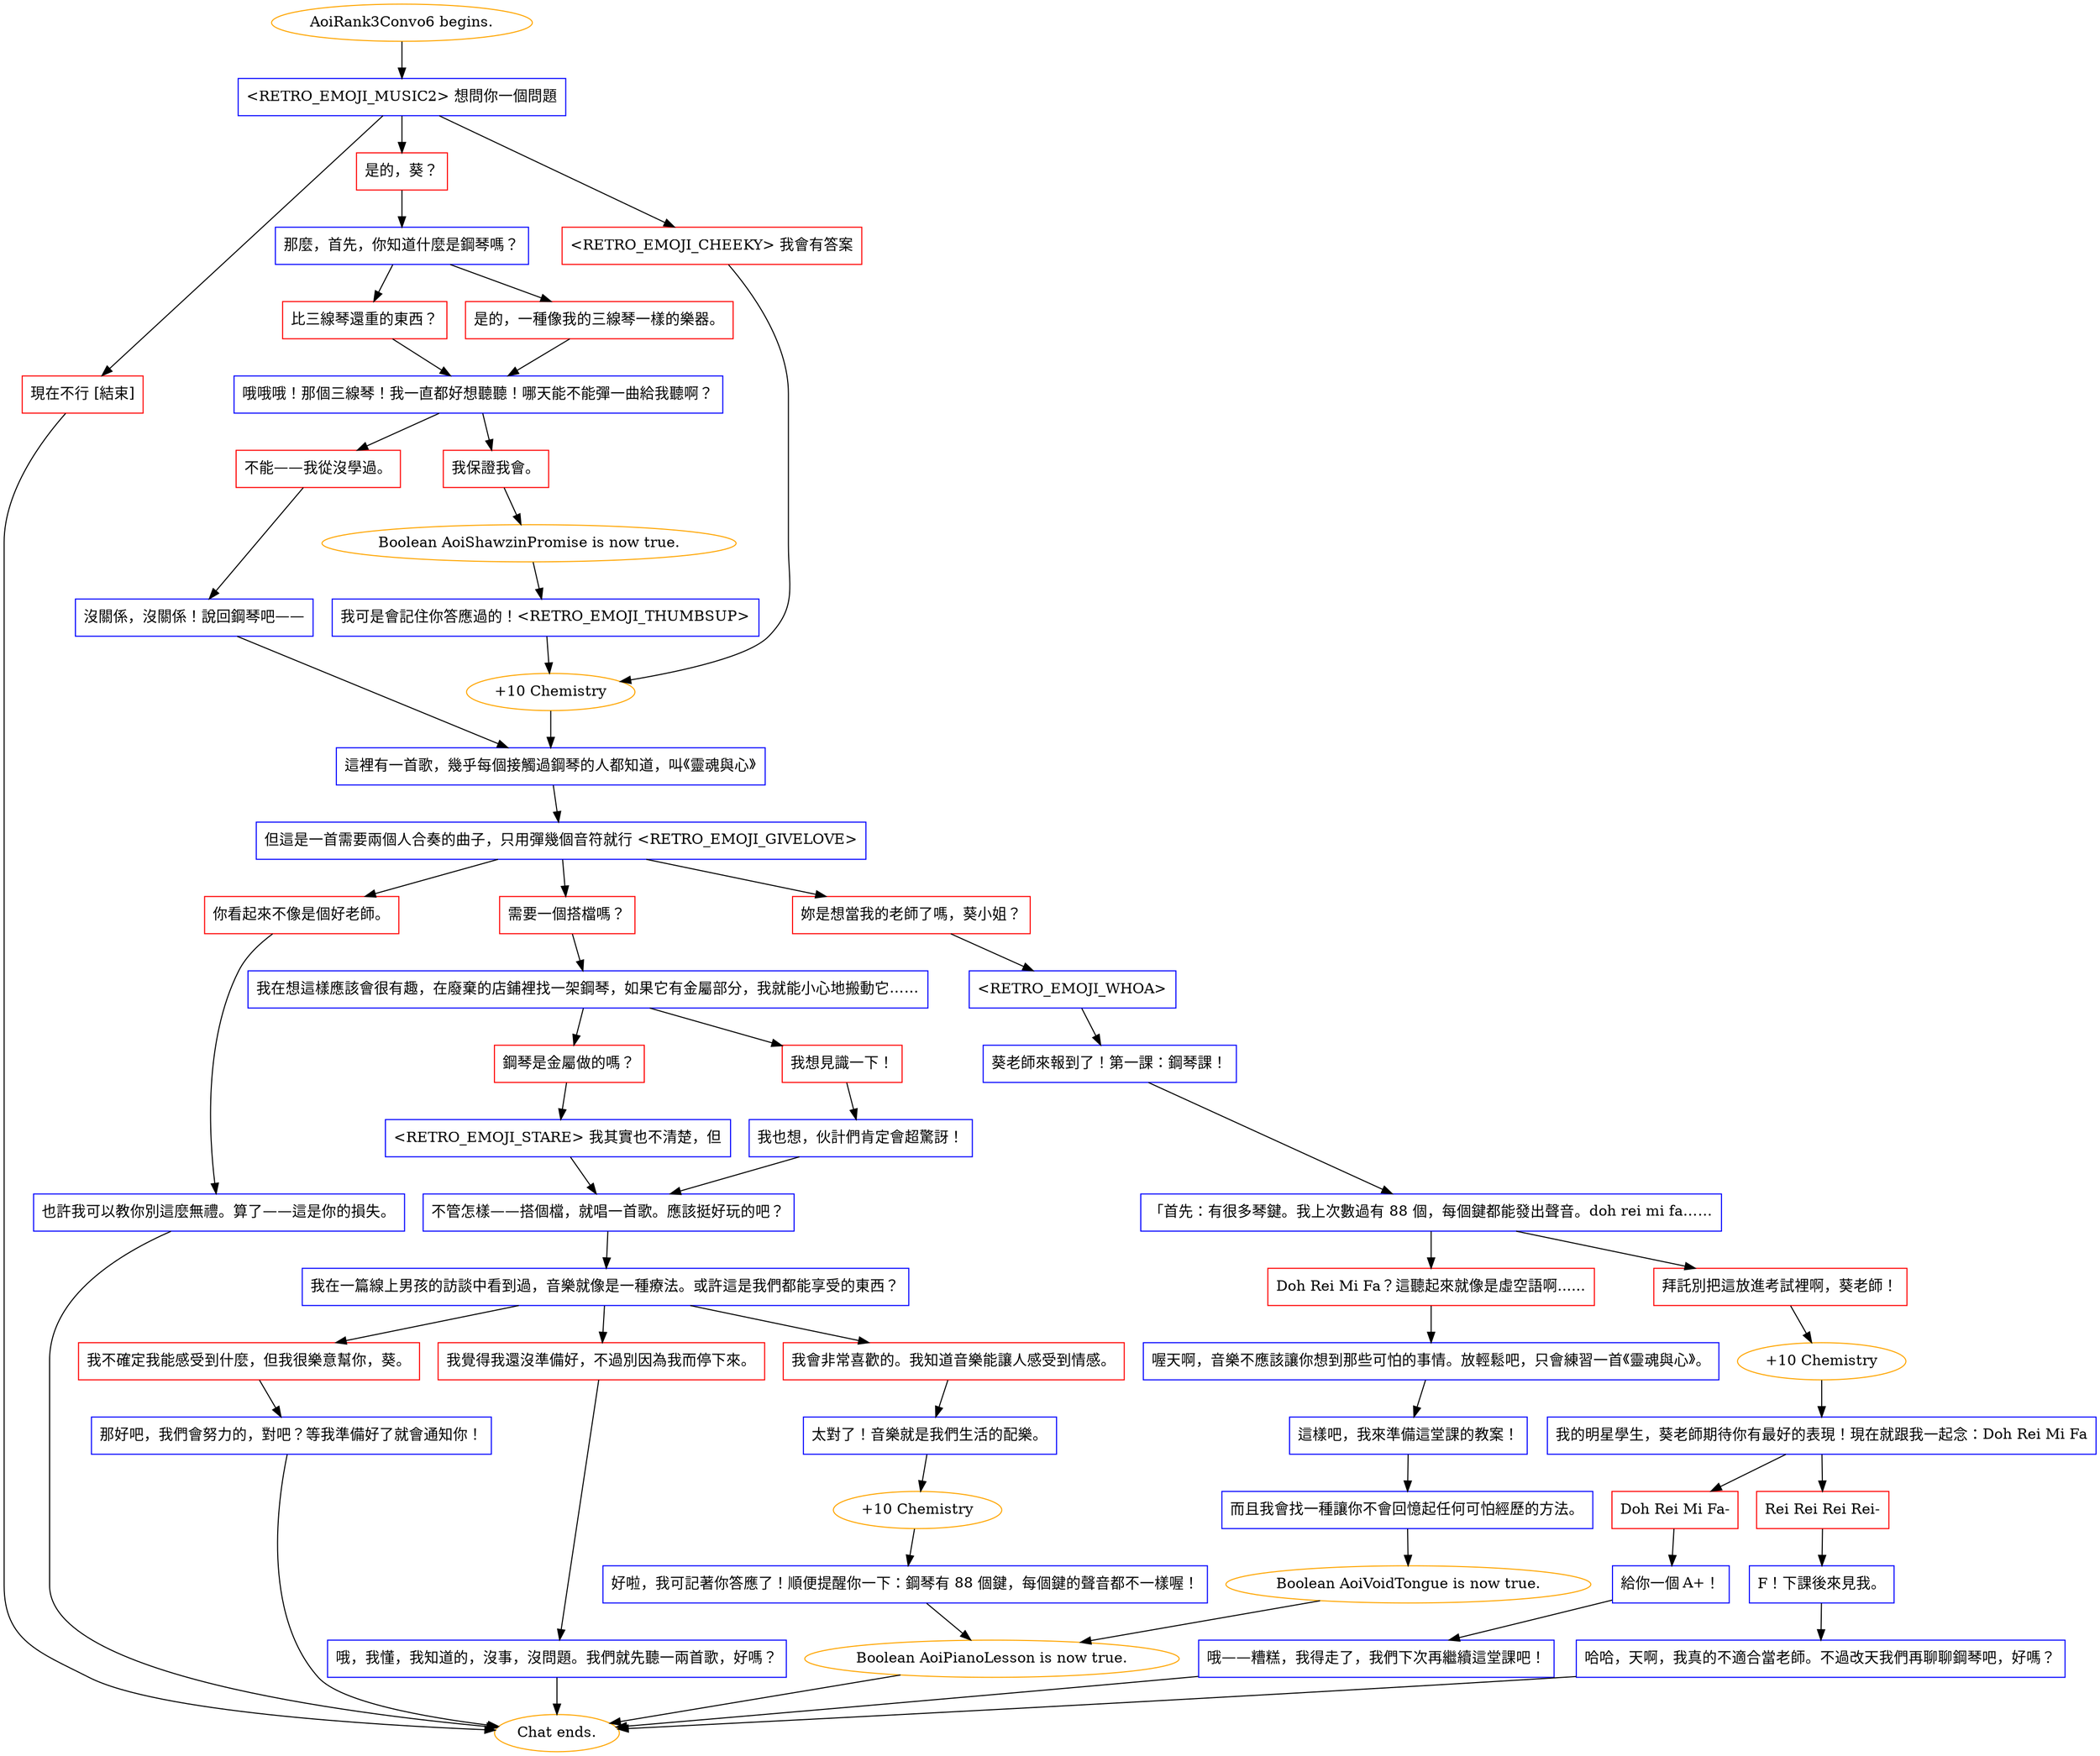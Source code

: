 digraph {
	"AoiRank3Convo6 begins." [color=orange];
		"AoiRank3Convo6 begins." -> j2860747401;
	j2860747401 [label="<RETRO_EMOJI_MUSIC2> 想問你一個問題",shape=box,color=blue];
		j2860747401 -> j3768708933;
		j2860747401 -> j4031959503;
		j2860747401 -> j4015815747;
	j3768708933 [label="<RETRO_EMOJI_CHEEKY> 我會有答案",shape=box,color=red];
		j3768708933 -> j3955059342;
	j4031959503 [label="是的，葵？",shape=box,color=red];
		j4031959503 -> j2537409626;
	j4015815747 [label="現在不行 [結束]",shape=box,color=red];
		j4015815747 -> "Chat ends.";
	j3955059342 [label="+10 Chemistry",color=orange];
		j3955059342 -> j1268748331;
	j2537409626 [label="那麼，首先，你知道什麼是鋼琴嗎？",shape=box,color=blue];
		j2537409626 -> j2270144172;
		j2537409626 -> j3898356079;
	"Chat ends." [color=orange];
	j1268748331 [label="這裡有一首歌，幾乎每個接觸過鋼琴的人都知道，叫《靈魂與心》",shape=box,color=blue];
		j1268748331 -> j395484397;
	j2270144172 [label="比三線琴還重的東西？",shape=box,color=red];
		j2270144172 -> j1708621076;
	j3898356079 [label="是的，一種像我的三線琴一樣的樂器。",shape=box,color=red];
		j3898356079 -> j1708621076;
	j395484397 [label="但這是一首需要兩個人合奏的曲子，只用彈幾個音符就行 <RETRO_EMOJI_GIVELOVE>",shape=box,color=blue];
		j395484397 -> j4017090742;
		j395484397 -> j214718031;
		j395484397 -> j1416342632;
	j1708621076 [label="哦哦哦！那個三線琴！我一直都好想聽聽！哪天能不能彈一曲給我聽啊？",shape=box,color=blue];
		j1708621076 -> j1458392980;
		j1708621076 -> j1400861809;
	j4017090742 [label="需要一個搭檔嗎？",shape=box,color=red];
		j4017090742 -> j1207561918;
	j214718031 [label="妳是想當我的老師了嗎，葵小姐？",shape=box,color=red];
		j214718031 -> j2682025669;
	j1416342632 [label="你看起來不像是個好老師。",shape=box,color=red];
		j1416342632 -> j2228410697;
	j1458392980 [label="我保證我會。",shape=box,color=red];
		j1458392980 -> j1633033570;
	j1400861809 [label="不能——我從沒學過。",shape=box,color=red];
		j1400861809 -> j2622070275;
	j1207561918 [label="我在想這樣應該會很有趣，在廢棄的店鋪裡找一架鋼琴，如果它有金屬部分，我就能小心地搬動它……",shape=box,color=blue];
		j1207561918 -> j564977381;
		j1207561918 -> j2910195560;
	j2682025669 [label="<RETRO_EMOJI_WHOA>",shape=box,color=blue];
		j2682025669 -> j1189678896;
	j2228410697 [label="也許我可以教你別這麼無禮。算了——這是你的損失。",shape=box,color=blue];
		j2228410697 -> "Chat ends.";
	j1633033570 [label="Boolean AoiShawzinPromise is now true.",color=orange];
		j1633033570 -> j1688787190;
	j2622070275 [label="沒關係，沒關係！說回鋼琴吧——",shape=box,color=blue];
		j2622070275 -> j1268748331;
	j564977381 [label="鋼琴是金屬做的嗎？",shape=box,color=red];
		j564977381 -> j1347625168;
	j2910195560 [label="我想見識一下！",shape=box,color=red];
		j2910195560 -> j2577555751;
	j1189678896 [label="葵老師來報到了！第一課：鋼琴課！",shape=box,color=blue];
		j1189678896 -> j1171886742;
	j1688787190 [label="我可是會記住你答應過的！<RETRO_EMOJI_THUMBSUP>",shape=box,color=blue];
		j1688787190 -> j3955059342;
	j1347625168 [label="<RETRO_EMOJI_STARE> 我其實也不清楚，但",shape=box,color=blue];
		j1347625168 -> j2008150568;
	j2577555751 [label="我也想，伙計們肯定會超驚訝！",shape=box,color=blue];
		j2577555751 -> j2008150568;
	j1171886742 [label="「首先：有很多琴鍵。我上次數過有 88 個，每個鍵都能發出聲音。doh rei mi fa……",shape=box,color=blue];
		j1171886742 -> j2026958842;
		j1171886742 -> j1961814001;
	j2008150568 [label="不管怎樣——搭個檔，就唱一首歌。應該挺好玩的吧？",shape=box,color=blue];
		j2008150568 -> j1493579655;
	j2026958842 [label="Doh Rei Mi Fa？這聽起來就像是虛空語啊......",shape=box,color=red];
		j2026958842 -> j687698877;
	j1961814001 [label="拜託別把這放進考試裡啊，葵老師！",shape=box,color=red];
		j1961814001 -> j1241586357;
	j1493579655 [label="我在一篇線上男孩的訪談中看到過，音樂就像是一種療法。或許這是我們都能享受的東西？",shape=box,color=blue];
		j1493579655 -> j4003284871;
		j1493579655 -> j2324093203;
		j1493579655 -> j3794257787;
	j687698877 [label="喔天啊，音樂不應該讓你想到那些可怕的事情。放輕鬆吧，只會練習一首《靈魂與心》。",shape=box,color=blue];
		j687698877 -> j3442472488;
	j1241586357 [label="+10 Chemistry",color=orange];
		j1241586357 -> j836944047;
	j4003284871 [label="我覺得我還沒準備好，不過別因為我而停下來。",shape=box,color=red];
		j4003284871 -> j3289934433;
	j2324093203 [label="我會非常喜歡的。我知道音樂能讓人感受到情感。",shape=box,color=red];
		j2324093203 -> j2360982010;
	j3794257787 [label="我不確定我能感受到什麼，但我很樂意幫你，葵。",shape=box,color=red];
		j3794257787 -> j3695599700;
	j3442472488 [label="這樣吧，我來準備這堂課的教案！",shape=box,color=blue];
		j3442472488 -> j1316359246;
	j836944047 [label="我的明星學生，葵老師期待你有最好的表現！現在就跟我一起念：Doh Rei Mi Fa",shape=box,color=blue];
		j836944047 -> j637221694;
		j836944047 -> j4204137712;
	j3289934433 [label="哦，我懂，我知道的，沒事，沒問題。我們就先聽一兩首歌，好嗎？",shape=box,color=blue];
		j3289934433 -> "Chat ends.";
	j2360982010 [label="太對了！音樂就是我們生活的配樂。",shape=box,color=blue];
		j2360982010 -> j3871844365;
	j3695599700 [label="那好吧，我們會努力的，對吧？等我準備好了就會通知你！",shape=box,color=blue];
		j3695599700 -> "Chat ends.";
	j1316359246 [label="而且我會找一種讓你不會回憶起任何可怕經歷的方法。",shape=box,color=blue];
		j1316359246 -> j1862575777;
	j637221694 [label="Doh Rei Mi Fa-",shape=box,color=red];
		j637221694 -> j2420658170;
	j4204137712 [label="Rei Rei Rei Rei-",shape=box,color=red];
		j4204137712 -> j589630320;
	j3871844365 [label="+10 Chemistry",color=orange];
		j3871844365 -> j817867411;
	j1862575777 [label="Boolean AoiVoidTongue is now true.",color=orange];
		j1862575777 -> j553992355;
	j2420658170 [label="給你一個 A+！",shape=box,color=blue];
		j2420658170 -> j2855415758;
	j589630320 [label="F！下課後來見我。",shape=box,color=blue];
		j589630320 -> j1413832417;
	j817867411 [label="好啦，我可記著你答應了！順便提醒你一下：鋼琴有 88 個鍵，每個鍵的聲音都不一樣喔！",shape=box,color=blue];
		j817867411 -> j553992355;
	j553992355 [label="Boolean AoiPianoLesson is now true.",color=orange];
		j553992355 -> "Chat ends.";
	j2855415758 [label="哦——糟糕，我得走了，我們下次再繼續這堂課吧！",shape=box,color=blue];
		j2855415758 -> "Chat ends.";
	j1413832417 [label="哈哈，天啊，我真的不適合當老師。不過改天我們再聊聊鋼琴吧，好嗎？",shape=box,color=blue];
		j1413832417 -> "Chat ends.";
}
